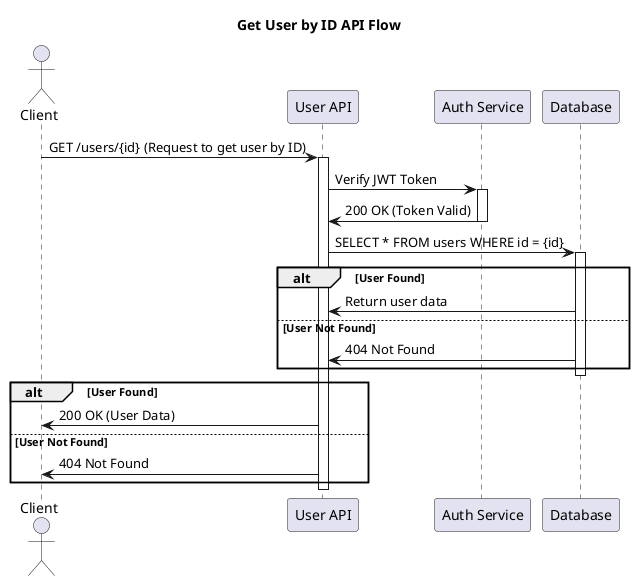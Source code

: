 @startuml
title Get User by ID API Flow

actor Client
participant "User API" as API
participant "Auth Service" as Auth
participant "Database" as DB

' Step 1: Authentication
Client -> API: GET /users/{id} (Request to get user by ID)
activate API
API -> Auth: Verify JWT Token
activate Auth
Auth -> API: 200 OK (Token Valid)
deactivate Auth

' Step 2: Fetch User by ID
API -> DB: SELECT * FROM users WHERE id = {id}
activate DB
alt User Found
    DB -> API: Return user data
else User Not Found
    DB -> API: 404 Not Found
end
deactivate DB

' Step 3: Return Response
alt User Found
    API -> Client: 200 OK (User Data)
else User Not Found
    API -> Client: 404 Not Found
end
deactivate API

@enduml
